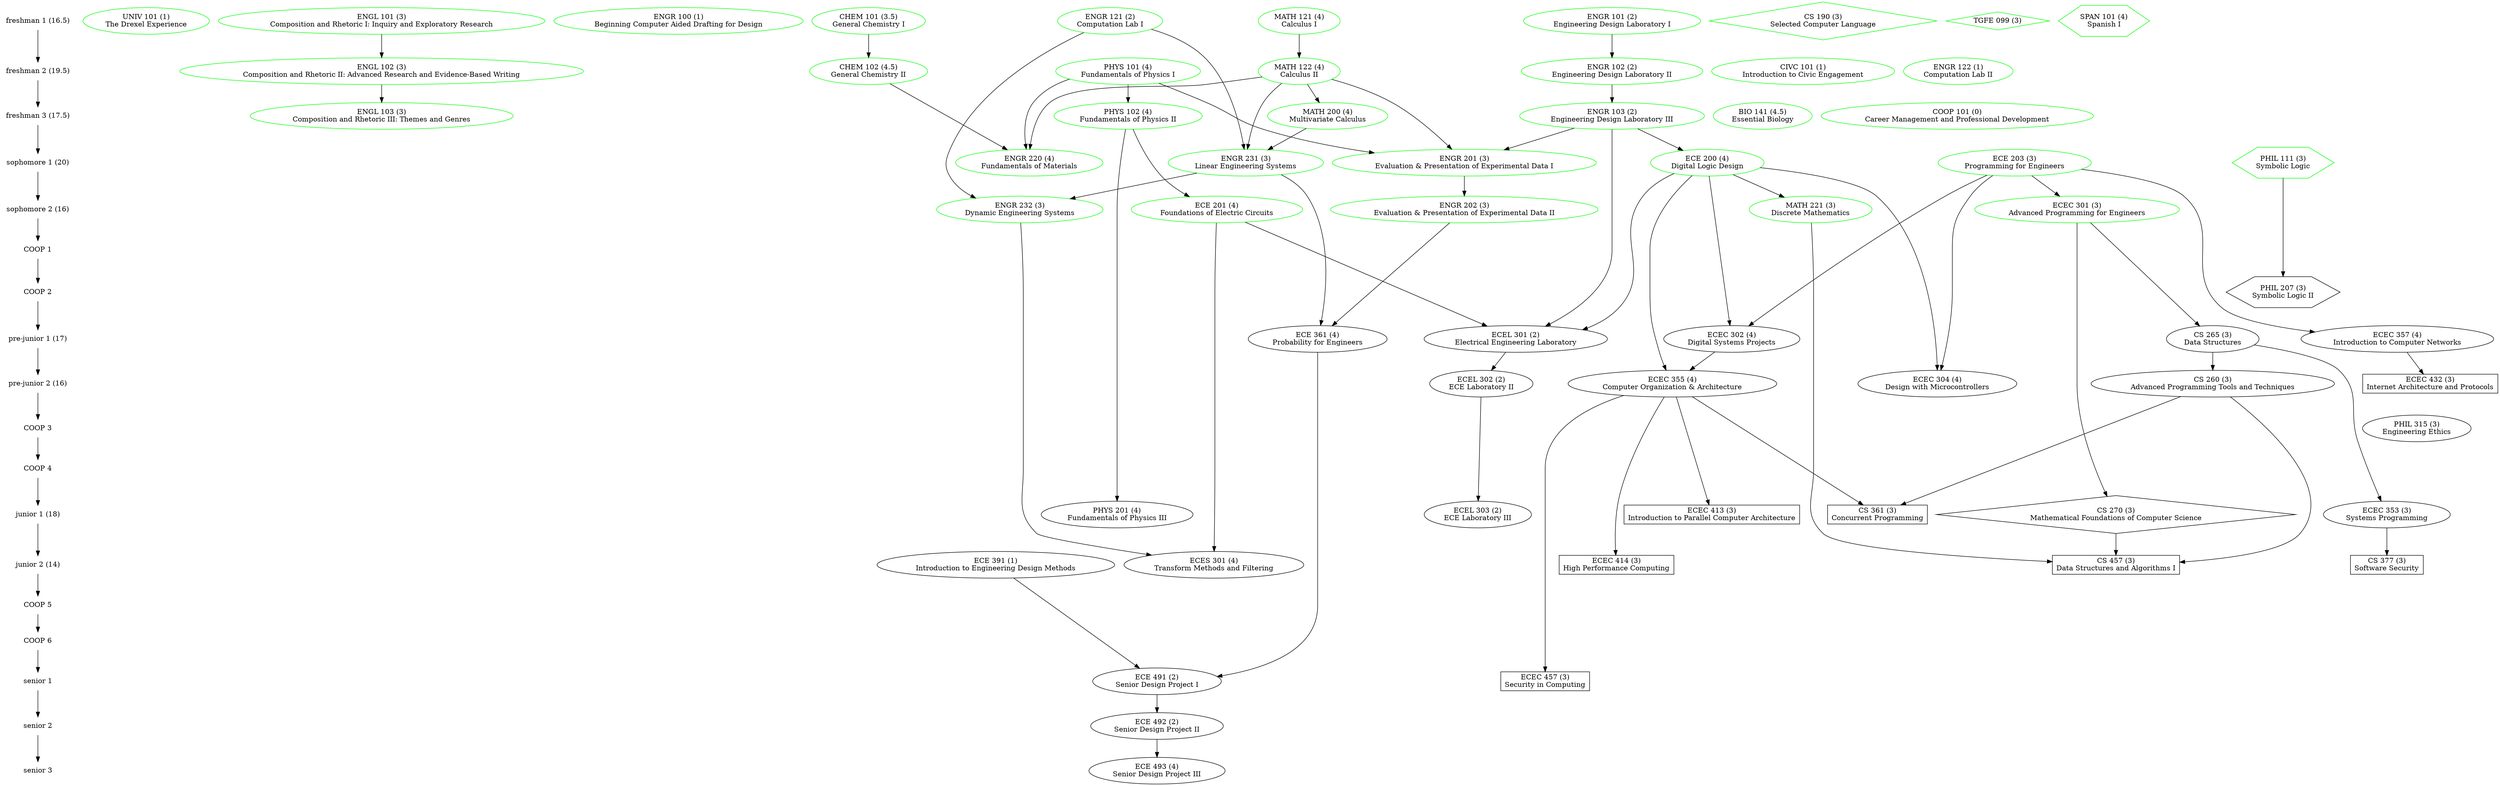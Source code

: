 /* Key:

color:
green = already taken
orange = currently taking
black = not taken

shape:
ellipse = fixed major degree requirement
box = major degree elective
diamond = free elective
hexagon = general education elective

*/

digraph Classes {

  { node [shape=plaintext]
    "freshman 1 (16.5)" ->
    "freshman 2 (19.5)" ->
    "freshman 3 (17.5)" ->
    "sophomore 1 (20)" ->
    "sophomore 2 (16)" ->
    "COOP 1" ->
    "COOP 2" ->
    "pre-junior 1 (17)" ->
    "pre-junior 2 (16)" ->
    "COOP 3" ->
    "COOP 4" ->
    "junior 1 (18)" ->
    "junior 2 (14)" ->
    "COOP 5" ->
    "COOP 6" ->
    "senior 1" ->
    "senior 2" ->
    "senior 3"
  }

  { node [color=green]
    { rank=same "freshman 1 (16.5)"
      "UNIV 101 (1)\nThe Drexel Experience"
      "ENGL 101 (3)\nComposition and Rhetoric I: Inquiry and Exploratory Research"
      "ENGR 100 (1)\nBeginning Computer Aided Drafting for Design"
      "CHEM 101 (3.5)\nGeneral Chemistry I"
      "ENGR 101 (2)\nEngineering Design Laboratory I"
      "ENGR 121 (2)\nComputation Lab I"
      "MATH 121 (4)\nCalculus I"

      // AP Credit
      "CS 190 (3)\nSelected Computer Language" [shape=diamond]
      "TGFE 099 (3)" [shape=diamond]
      "SPAN 101 (4)\nSpanish I" [shape=hexagon]
    }
    { rank=same "freshman 2 (19.5)"
      "CIVC 101 (1)\nIntroduction to Civic Engagement"
      "ENGL 102 (3)\nComposition and Rhetoric II: Advanced Research and Evidence-Based Writing"
      "CHEM 102 (4.5)\nGeneral Chemistry II"
      "ENGR 102 (2)\nEngineering Design Laboratory II"
      "ENGR 122 (1)\nComputation Lab II"
      "MATH 122 (4)\nCalculus II"
      "PHYS 101 (4)\nFundamentals of Physics I"
    }
    { rank=same "freshman 3 (17.5)"
      "ENGL 103 (3)\nComposition and Rhetoric III: Themes and Genres"
      "ENGR 103 (2)\nEngineering Design Laboratory III"
      "BIO 141 (4.5)\nEssential Biology"
      "COOP 101 (0)\nCareer Management and Professional Development"
      "PHYS 102 (4)\nFundamentals of Physics II"
      "MATH 200 (4)\nMultivariate Calculus"
    }
    { rank=same "sophomore 1 (20)"
      "ENGR 201 (3)\nEvaluation & Presentation of Experimental Data I"
      "ENGR 220 (4)\nFundamentals of Materials"
      "ENGR 231 (3)\nLinear Engineering Systems"
      "ECE 203 (3)\nProgramming for Engineers"
      "ECE 200 (4)\nDigital Logic Design"
      "PHIL 111 (3)\nSymbolic Logic" [shape=hexagon]
    }
    { rank=same "sophomore 2 (16)"
      "ECE 201 (4)\nFoundations of Electric Circuits"
      "ENGR 202 (3)\nEvaluation & Presentation of Experimental Data II"
      "ENGR 232 (3)\nDynamic Engineering Systems"
      "MATH 221 (3)\nDiscrete Mathematics"
      "ECEC 301 (3)\nAdvanced Programming for Engineers"
    }
  }
  { rank=same "COOP 2"
    "PHIL 207 (3)\nSymbolic Logic II" [shape=hexagon]
  }
  { rank=same "pre-junior 1 (17)"
    "CS 265 (3)\nData Structures"
    "ECEC 302 (4)\nDigital Systems Projects"
    "ECEL 301 (2)\nElectrical Engineering Laboratory"
    "ECE 361 (4)\nProbability for Engineers"
    "ECEC 357 (4)\nIntroduction to Computer Networks"
  }
  { rank=same "pre-junior 2 (16)"
    "CS 260 (3)\nAdvanced Programming Tools and Techniques"
    "ECEC 304 (4)\nDesign with Microcontrollers"
    "ECEC 355 (4)\nComputer Organization & Architecture"
    "ECEL 302 (2)\nECE Laboratory II"
    "ECEC 432 (3)\nInternet Architecture and Protocols" [shape=box]
  }
  { rank=same "COOP 3"
    "PHIL 315 (3)\nEngineering Ethics"
  }
  { rank=same "junior 1 (18)"
    "ECEC 353 (3)\nSystems Programming"
    "ECEL 303 (2)\nECE Laboratory III"
    "ECEC 413 (3)\nIntroduction to Parallel Computer Architecture" [shape=box]
    "CS 361 (3)\nConcurrent Programming" [shape=box]
    "CS 270 (3)\nMathematical Foundations of Computer Science" [shape=diamond]
    "PHYS 201 (4)\nFundamentals of Physics III"
  }
  { rank=same "junior 2 (14)"
    "CS 377 (3)\nSoftware Security" [shape=box]
    "ECE 391 (1)\nIntroduction to Engineering Design Methods"
    "ECEC 414 (3)\nHigh Performance Computing" [shape=box]
    "CS 457 (3)\nData Structures and Algorithms I" [shape=box]
    "ECES 301 (4)\nTransform Methods and Filtering"
  }
  { rank=same "senior 1"
    "ECE 491 (2)\nSenior Design Project I"
    "ECEC 457 (3)\nSecurity in Computing" [shape=box]
  }
  { rank=same "senior 2"
    "ECE 492 (2)\nSenior Design Project II"
  }
  { rank=same "senior 3"
    "ECE 493 (4)\nSenior Design Project III"
  }

  // General Education/Liberal Studies

  "CIVC 101 (1)\nIntroduction to Civic Engagement"
  "ENGL 101 (3)\nComposition and Rhetoric I: Inquiry and Exploratory Research"
  -> "ENGL 102 (3)\nComposition and Rhetoric II: Advanced Research and Evidence-Based Writing"
  -> "ENGL 103 (3)\nComposition and Rhetoric III: Themes and Genres"
  "PHIL 315 (3)\nEngineering Ethics"
  "UNIV 101 (1)\nThe Drexel Experience"

  "PHIL 111 (3)\nSymbolic Logic"
  -> "PHIL 207 (3)\nSymbolic Logic II"

  // Foundation Requirements

  "BIO 141 (4.5)\nEssential Biology"
  "CHEM 101 (3.5)\nGeneral Chemistry I"
  -> "CHEM 102 (4.5)\nGeneral Chemistry II"
  "PHYS 101 (4)\nFundamentals of Physics I"
  -> "PHYS 102 (4)\nFundamentals of Physics II"
  -> "PHYS 201 (4)\nFundamentals of Physics III"
  "PHYS 102 (4)\nFundamentals of Physics II"
  -> "ECE 201 (4)\nFoundations of Electric Circuits"
  "MATH 121 (4)\nCalculus I"
  -> "MATH 122 (4)\nCalculus II"
  -> "MATH 200 (4)\nMultivariate Calculus"
  -> "ENGR 231 (3)\nLinear Engineering Systems"
  "ENGR 101 (2)\nEngineering Design Laboratory I"
  -> "ENGR 102 (2)\nEngineering Design Laboratory II"
  -> "ENGR 103 (2)\nEngineering Design Laboratory III"
  -> "ECE 200 (4)\nDigital Logic Design"
  -> "MATH 221 (3)\nDiscrete Mathematics"
  "ECE 203 (3)\nProgramming for Engineers"
  {"MATH 122 (4)\nCalculus II" "PHYS 101 (4)\nFundamentals of Physics I" "ENGR 103 (2)\nEngineering Design Laboratory III"}
  -> "ENGR 201 (3)\nEvaluation & Presentation of Experimental Data I"
  -> "ENGR 202 (3)\nEvaluation & Presentation of Experimental Data II"
  {"CHEM 102 (4.5)\nGeneral Chemistry II" "MATH 122 (4)\nCalculus II" "PHYS 101 (4)\nFundamentals of Physics I"}
  -> "ENGR 220 (4)\nFundamentals of Materials"
  {"MATH 122 (4)\nCalculus II" "ENGR 121 (2)\nComputation Lab I"}
  -> "ENGR 231 (3)\nLinear Engineering Systems"
  {"ENGR 231 (3)\nLinear Engineering Systems" "ENGR 121 (2)\nComputation Lab I"}
  -> "ENGR 232 (3)\nDynamic Engineering Systems"

  // Professional Requirements

  "ECE 203 (3)\nProgramming for Engineers"
  -> "ECEC 301 (3)\nAdvanced Programming for Engineers"
  -> "CS 265 (3)\nData Structures"
  -> "CS 260 (3)\nAdvanced Programming Tools and Techniques"
  {"ENGR 202 (3)\nEvaluation & Presentation of Experimental Data II" "ENGR 231 (3)\nLinear Engineering Systems"}
  -> "ECE 361 (4)\nProbability for Engineers"
  {"ECE 391 (1)\nIntroduction to Engineering Design Methods" "ECE 361 (4)\nProbability for Engineers"}
  -> "ECE 491 (2)\nSenior Design Project I"
  -> "ECE 492 (2)\nSenior Design Project II"
  -> "ECE 493 (4)\nSenior Design Project III"
  {"ECE 203 (3)\nProgramming for Engineers" "ECE 200 (4)\nDigital Logic Design"}
  -> "ECEC 302 (4)\nDigital Systems Projects"
  {"ECE 200 (4)\nDigital Logic Design" "ECE 203 (3)\nProgramming for Engineers"}
  -> "ECEC 304 (4)\nDesign with Microcontrollers"
  "CS 265 (3)\nData Structures"
  -> "ECEC 353 (3)\nSystems Programming"
  {"ECE 200 (4)\nDigital Logic Design" "ECEC 302 (4)\nDigital Systems Projects"}
  -> "ECEC 355 (4)\nComputer Organization & Architecture"
  -> {"ECEC 413 (3)\nIntroduction to Parallel Computer Architecture" "ECEC 414 (3)\nHigh Performance Computing" "ECEC 457 (3)\nSecurity in Computing"}
  "ECE 203 (3)\nProgramming for Engineers"
  -> "ECEC 357 (4)\nIntroduction to Computer Networks"
  -> "ECEC 432 (3)\nInternet Architecture and Protocols"
  {"ENGR 103 (2)\nEngineering Design Laboratory III" "ECE 200 (4)\nDigital Logic Design" "ECE 201 (4)\nFoundations of Electric Circuits"}
  -> "ECEL 301 (2)\nElectrical Engineering Laboratory"
  -> "ECEL 302 (2)\nECE Laboratory II"
  -> "ECEL 303 (2)\nECE Laboratory III"
  {"ENGR 232 (3)\nDynamic Engineering Systems" "ECE 201 (4)\nFoundations of Electric Circuits"}
  -> "ECES 301 (4)\nTransform Methods and Filtering"

  // Free and ECE/COE/BMES 300+ electives

  "ECEC 353 (3)\nSystems Programming"
  -> "CS 377 (3)\nSoftware Security"
  {"CS 260 (3)\nAdvanced Programming Tools and Techniques" "ECEC 355 (4)\nComputer Organization & Architecture"}
  -> "CS 361 (3)\nConcurrent Programming"
  "ECEC 301 (3)\nAdvanced Programming for Engineers"
  -> "CS 270 (3)\nMathematical Foundations of Computer Science"
  {"CS 260 (3)\nAdvanced Programming Tools and Techniques" "CS 270 (3)\nMathematical Foundations of Computer Science" "MATH 221 (3)\nDiscrete Mathematics"}
  -> "CS 457 (3)\nData Structures and Algorithms I"
}
